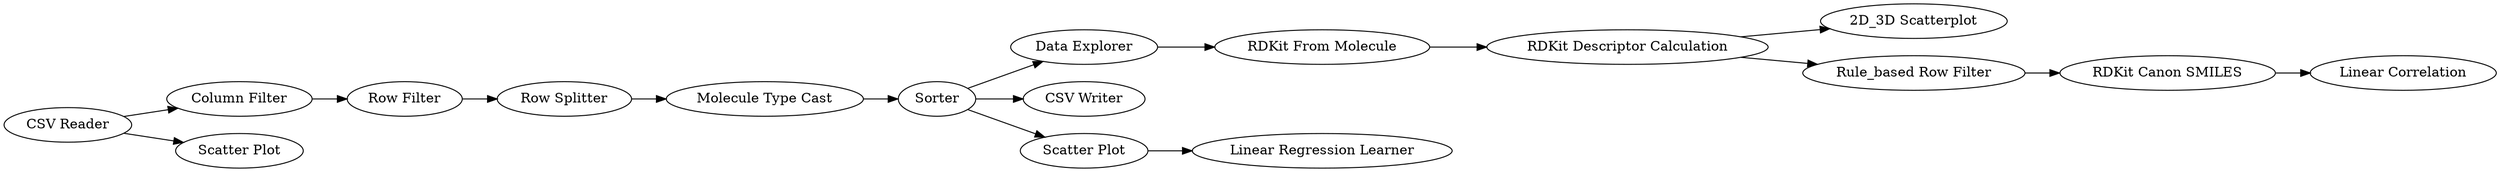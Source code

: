 digraph {
	1 [label="CSV Reader"]
	2 [label="Column Filter"]
	3 [label="Row Filter"]
	4 [label="Row Splitter"]
	5 [label=Sorter]
	6 [label="Data Explorer"]
	7 [label="CSV Writer"]
	8 [label="Scatter Plot"]
	9 [label="Linear Regression Learner"]
	10 [label="RDKit From Molecule"]
	11 [label="Molecule Type Cast"]
	12 [label="RDKit Descriptor Calculation"]
	13 [label="RDKit Canon SMILES"]
	14 [label="2D_3D Scatterplot"]
	15 [label="Linear Correlation"]
	28 [label="Rule_based Row Filter"]
	29 [label="Scatter Plot"]
	1 -> 2
	1 -> 29
	2 -> 3
	3 -> 4
	4 -> 11
	5 -> 7
	5 -> 6
	5 -> 8
	6 -> 10
	8 -> 9
	10 -> 12
	11 -> 5
	12 -> 14
	12 -> 28
	13 -> 15
	28 -> 13
	rankdir=LR
}
